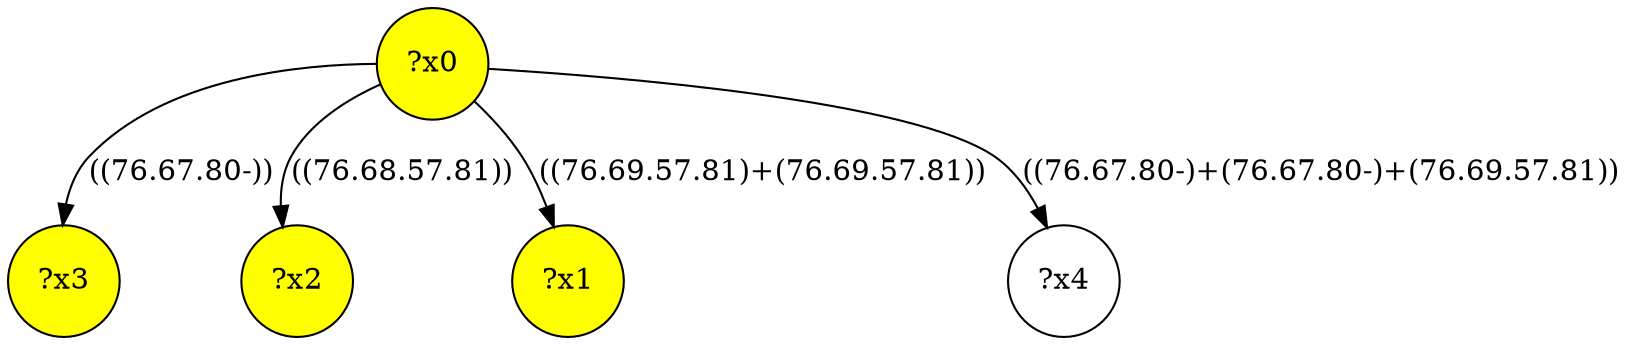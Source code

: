 digraph g {
	x0 [fillcolor="yellow", style="filled," shape=circle, label="?x0"];
	x3 [fillcolor="yellow", style="filled," shape=circle, label="?x3"];
	x2 [fillcolor="yellow", style="filled," shape=circle, label="?x2"];
	x1 [fillcolor="yellow", style="filled," shape=circle, label="?x1"];
	x0 -> x1 [label="((76.69.57.81)+(76.69.57.81))"];
	x0 -> x2 [label="((76.68.57.81))"];
	x0 -> x3 [label="((76.67.80-))"];
	x4 [shape=circle, label="?x4"];
	x0 -> x4 [label="((76.67.80-)+(76.67.80-)+(76.69.57.81))"];
}
